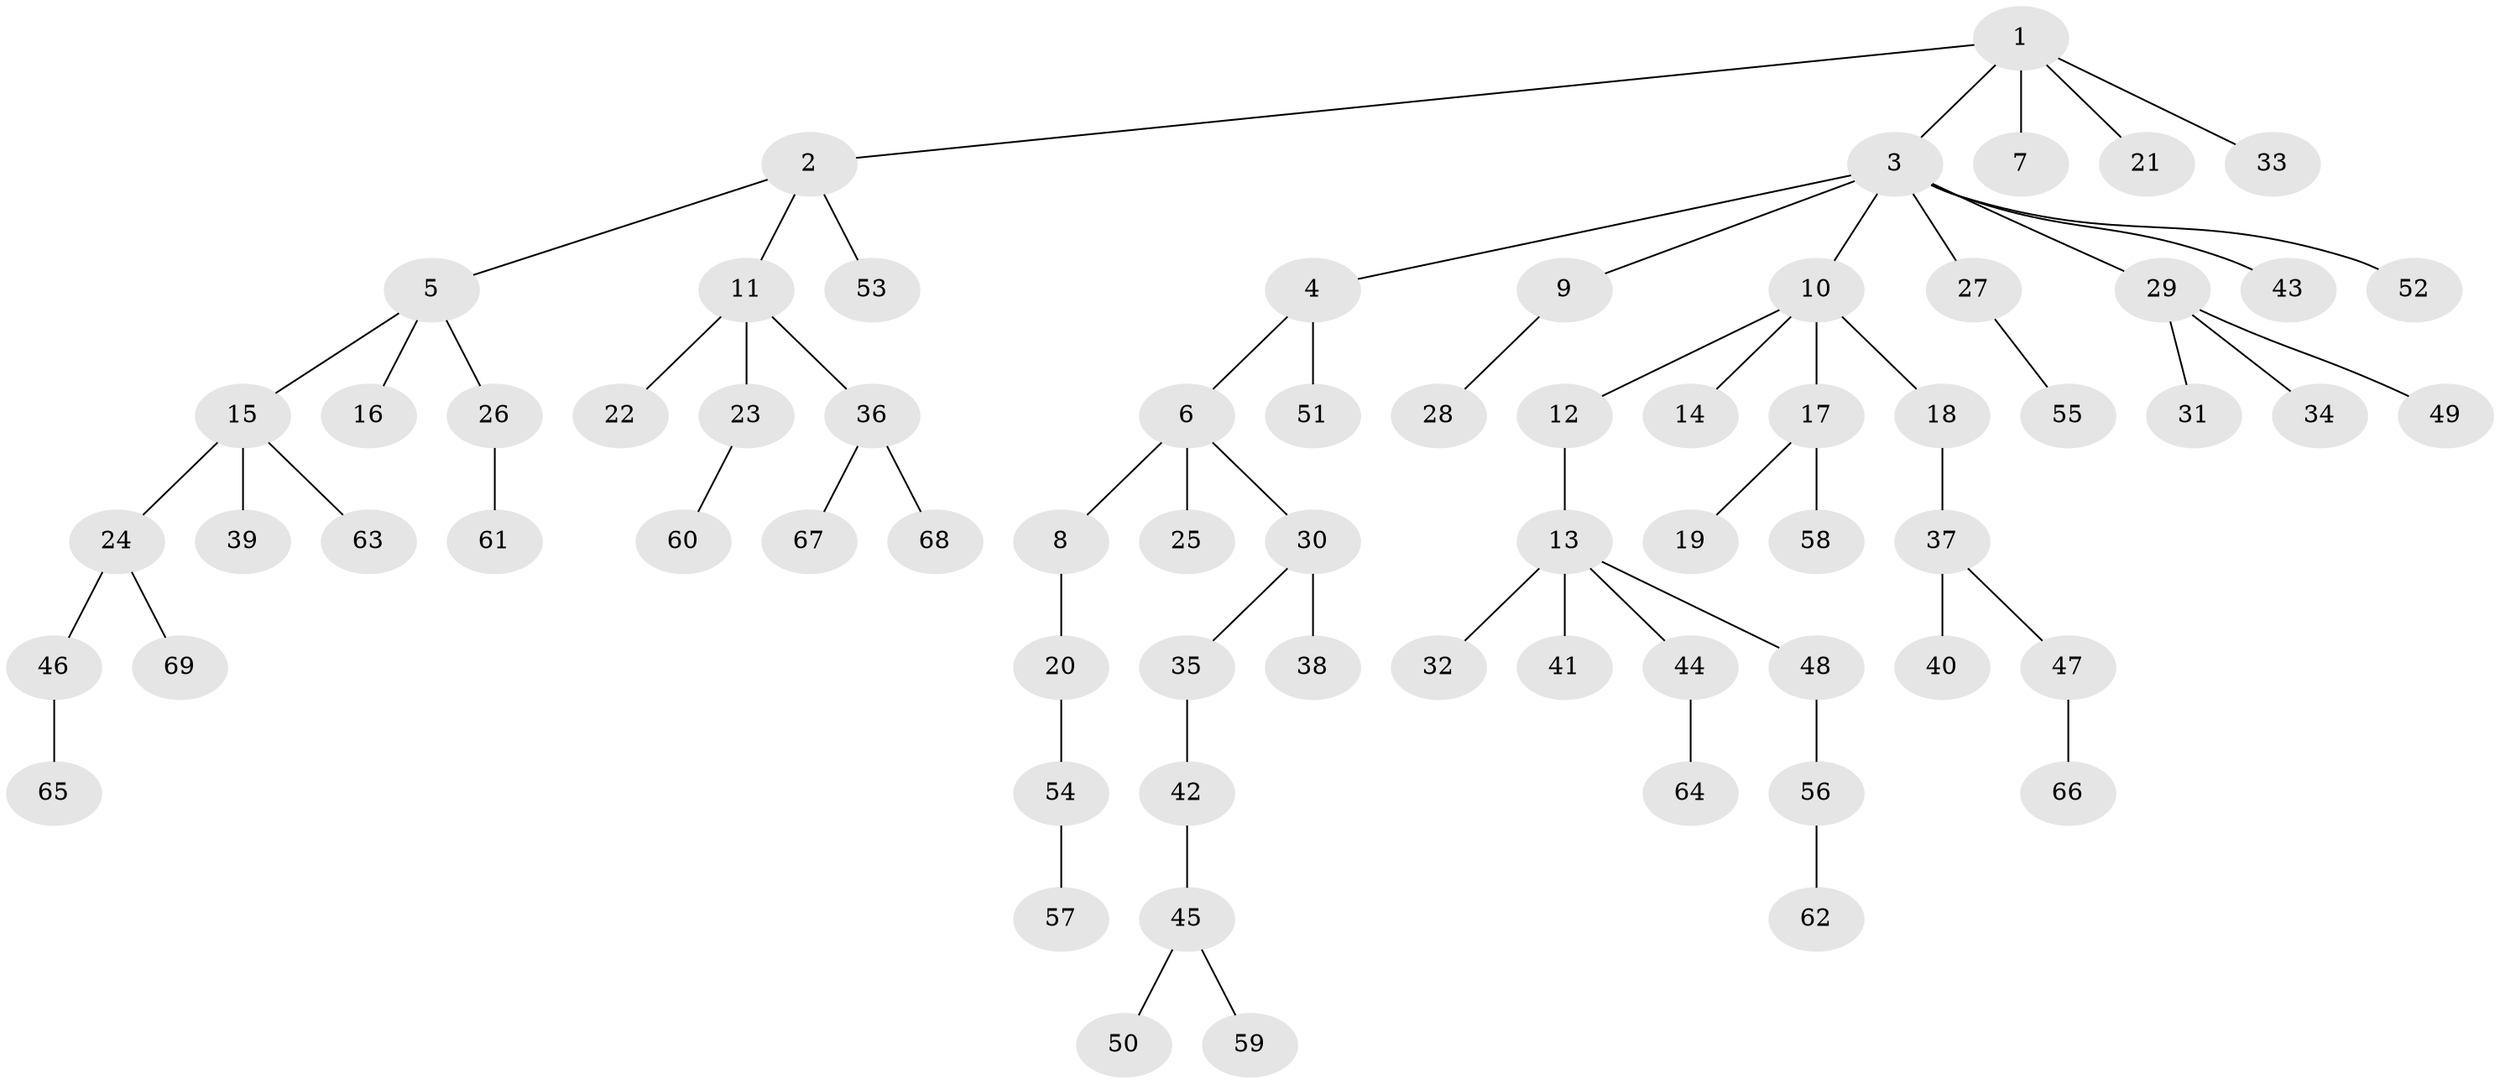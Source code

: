 // coarse degree distribution, {7: 0.022727272727272728, 10: 0.022727272727272728, 5: 0.06818181818181818, 3: 0.06818181818181818, 1: 0.6136363636363636, 2: 0.20454545454545456}
// Generated by graph-tools (version 1.1) at 2025/24/03/03/25 07:24:07]
// undirected, 69 vertices, 68 edges
graph export_dot {
graph [start="1"]
  node [color=gray90,style=filled];
  1;
  2;
  3;
  4;
  5;
  6;
  7;
  8;
  9;
  10;
  11;
  12;
  13;
  14;
  15;
  16;
  17;
  18;
  19;
  20;
  21;
  22;
  23;
  24;
  25;
  26;
  27;
  28;
  29;
  30;
  31;
  32;
  33;
  34;
  35;
  36;
  37;
  38;
  39;
  40;
  41;
  42;
  43;
  44;
  45;
  46;
  47;
  48;
  49;
  50;
  51;
  52;
  53;
  54;
  55;
  56;
  57;
  58;
  59;
  60;
  61;
  62;
  63;
  64;
  65;
  66;
  67;
  68;
  69;
  1 -- 2;
  1 -- 3;
  1 -- 7;
  1 -- 21;
  1 -- 33;
  2 -- 5;
  2 -- 11;
  2 -- 53;
  3 -- 4;
  3 -- 9;
  3 -- 10;
  3 -- 27;
  3 -- 29;
  3 -- 43;
  3 -- 52;
  4 -- 6;
  4 -- 51;
  5 -- 15;
  5 -- 16;
  5 -- 26;
  6 -- 8;
  6 -- 25;
  6 -- 30;
  8 -- 20;
  9 -- 28;
  10 -- 12;
  10 -- 14;
  10 -- 17;
  10 -- 18;
  11 -- 22;
  11 -- 23;
  11 -- 36;
  12 -- 13;
  13 -- 32;
  13 -- 41;
  13 -- 44;
  13 -- 48;
  15 -- 24;
  15 -- 39;
  15 -- 63;
  17 -- 19;
  17 -- 58;
  18 -- 37;
  20 -- 54;
  23 -- 60;
  24 -- 46;
  24 -- 69;
  26 -- 61;
  27 -- 55;
  29 -- 31;
  29 -- 34;
  29 -- 49;
  30 -- 35;
  30 -- 38;
  35 -- 42;
  36 -- 67;
  36 -- 68;
  37 -- 40;
  37 -- 47;
  42 -- 45;
  44 -- 64;
  45 -- 50;
  45 -- 59;
  46 -- 65;
  47 -- 66;
  48 -- 56;
  54 -- 57;
  56 -- 62;
}
